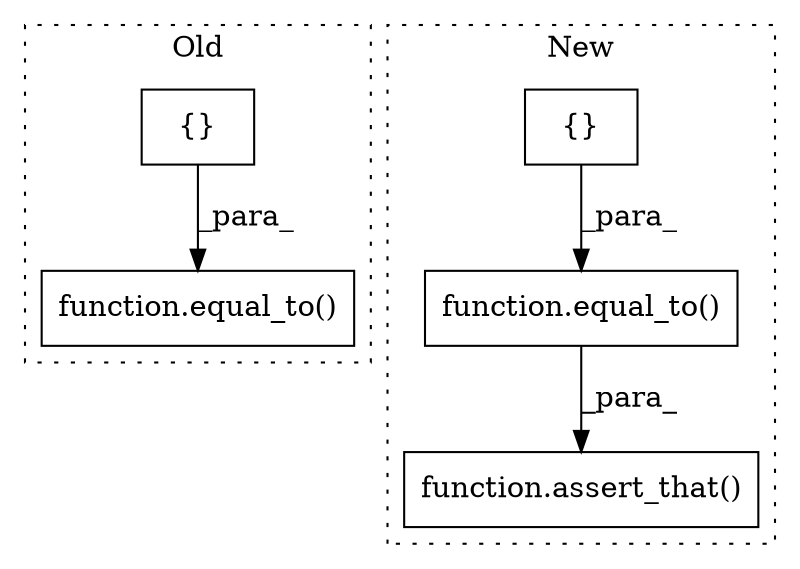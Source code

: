 digraph G {
subgraph cluster0 {
1 [label="function.equal_to()" a="75" s="4032,4043" l="9,1" shape="box"];
3 [label="{}" a="95" s="4041,4042" l="2,1" shape="box"];
label = "Old";
style="dotted";
}
subgraph cluster1 {
2 [label="{}" a="59" s="4375,4375" l="2,1" shape="box"];
4 [label="function.assert_that()" a="75" s="4326,4378" l="12,1" shape="box"];
5 [label="function.equal_to()" a="75" s="4366,4377" l="9,1" shape="box"];
label = "New";
style="dotted";
}
2 -> 5 [label="_para_"];
3 -> 1 [label="_para_"];
5 -> 4 [label="_para_"];
}